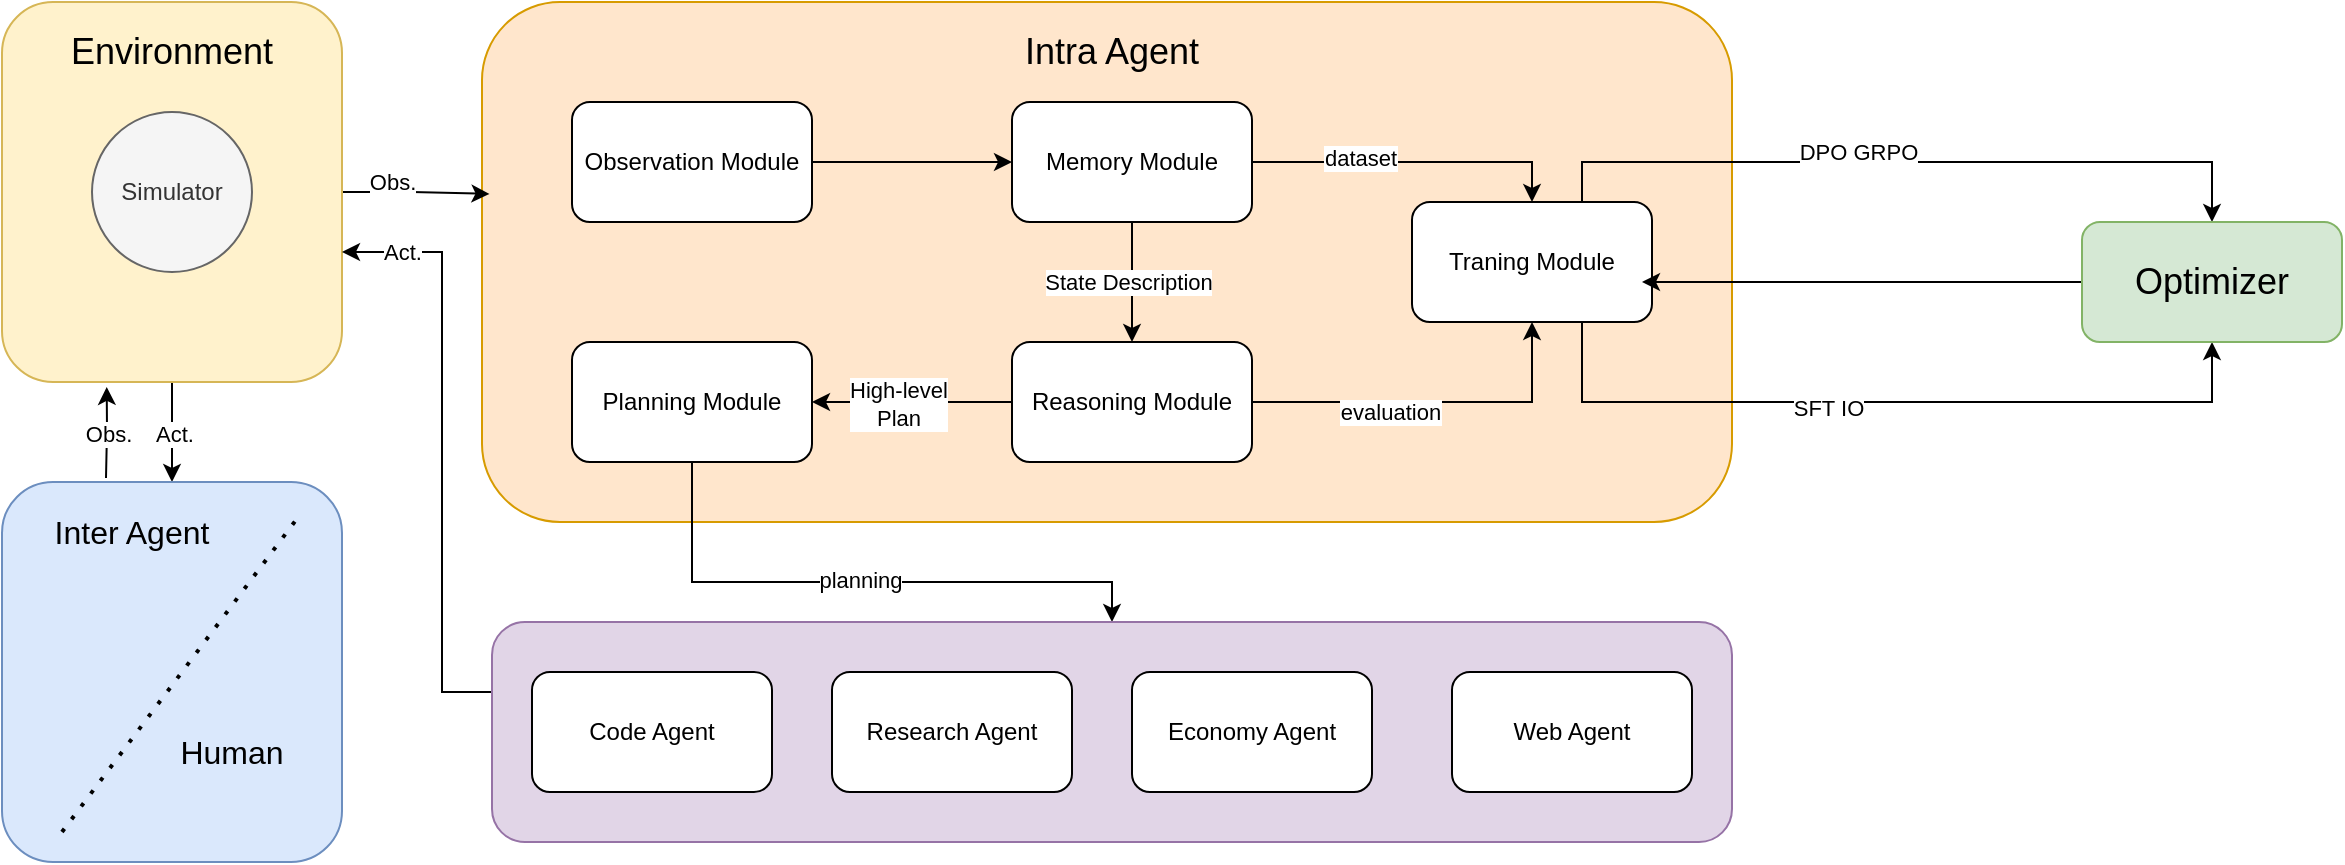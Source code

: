 <mxfile version="26.0.16">
  <diagram name="第 1 页" id="QQvfI3jtLHe-FfIFpL-G">
    <mxGraphModel dx="1451" dy="833" grid="1" gridSize="10" guides="1" tooltips="1" connect="1" arrows="1" fold="1" page="1" pageScale="1" pageWidth="2339" pageHeight="3300" math="0" shadow="0">
      <root>
        <mxCell id="0" />
        <mxCell id="1" parent="0" />
        <mxCell id="AWYmmsPiJHbBPY1lHnfI-40" value="" style="rounded=1;whiteSpace=wrap;html=1;fillColor=#ffe6cc;strokeColor=#d79b00;" vertex="1" parent="1">
          <mxGeometry x="690" y="210" width="625" height="260" as="geometry" />
        </mxCell>
        <mxCell id="AWYmmsPiJHbBPY1lHnfI-60" value="" style="edgeStyle=orthogonalEdgeStyle;rounded=0;orthogonalLoop=1;jettySize=auto;html=1;entryX=0.5;entryY=0;entryDx=0;entryDy=0;" edge="1" parent="1" source="AWYmmsPiJHbBPY1lHnfI-9" target="AWYmmsPiJHbBPY1lHnfI-35">
          <mxGeometry relative="1" as="geometry" />
        </mxCell>
        <mxCell id="AWYmmsPiJHbBPY1lHnfI-61" value="Act." style="edgeLabel;html=1;align=center;verticalAlign=middle;resizable=0;points=[];" vertex="1" connectable="0" parent="AWYmmsPiJHbBPY1lHnfI-60">
          <mxGeometry x="0.036" y="1" relative="1" as="geometry">
            <mxPoint as="offset" />
          </mxGeometry>
        </mxCell>
        <mxCell id="AWYmmsPiJHbBPY1lHnfI-65" value="" style="edgeStyle=orthogonalEdgeStyle;rounded=0;orthogonalLoop=1;jettySize=auto;html=1;entryX=0.006;entryY=0.369;entryDx=0;entryDy=0;entryPerimeter=0;" edge="1" parent="1" source="AWYmmsPiJHbBPY1lHnfI-9" target="AWYmmsPiJHbBPY1lHnfI-40">
          <mxGeometry relative="1" as="geometry" />
        </mxCell>
        <mxCell id="AWYmmsPiJHbBPY1lHnfI-66" value="Obs." style="edgeLabel;html=1;align=center;verticalAlign=middle;resizable=0;points=[];" vertex="1" connectable="0" parent="AWYmmsPiJHbBPY1lHnfI-65">
          <mxGeometry x="-0.342" y="5" relative="1" as="geometry">
            <mxPoint as="offset" />
          </mxGeometry>
        </mxCell>
        <mxCell id="AWYmmsPiJHbBPY1lHnfI-9" value="" style="rounded=1;whiteSpace=wrap;html=1;fillColor=#fff2cc;strokeColor=#d6b656;" vertex="1" parent="1">
          <mxGeometry x="450" y="210" width="170" height="190" as="geometry" />
        </mxCell>
        <mxCell id="AWYmmsPiJHbBPY1lHnfI-11" value="Simulator" style="ellipse;whiteSpace=wrap;html=1;aspect=fixed;fillColor=#f5f5f5;fontColor=#333333;strokeColor=#666666;" vertex="1" parent="1">
          <mxGeometry x="495" y="265" width="80" height="80" as="geometry" />
        </mxCell>
        <mxCell id="AWYmmsPiJHbBPY1lHnfI-12" value="&lt;font style=&quot;font-size: 18px;&quot;&gt;Environment&lt;/font&gt;" style="text;html=1;align=center;verticalAlign=middle;whiteSpace=wrap;rounded=0;" vertex="1" parent="1">
          <mxGeometry x="505" y="220" width="60" height="30" as="geometry" />
        </mxCell>
        <mxCell id="AWYmmsPiJHbBPY1lHnfI-24" value="" style="edgeStyle=orthogonalEdgeStyle;rounded=0;orthogonalLoop=1;jettySize=auto;html=1;" edge="1" parent="1" source="AWYmmsPiJHbBPY1lHnfI-13" target="AWYmmsPiJHbBPY1lHnfI-14">
          <mxGeometry relative="1" as="geometry" />
        </mxCell>
        <mxCell id="AWYmmsPiJHbBPY1lHnfI-13" value="Observation Module" style="rounded=1;whiteSpace=wrap;html=1;" vertex="1" parent="1">
          <mxGeometry x="735" y="260" width="120" height="60" as="geometry" />
        </mxCell>
        <mxCell id="AWYmmsPiJHbBPY1lHnfI-26" value="" style="edgeStyle=orthogonalEdgeStyle;rounded=0;orthogonalLoop=1;jettySize=auto;html=1;entryX=0.5;entryY=0;entryDx=0;entryDy=0;" edge="1" parent="1" source="AWYmmsPiJHbBPY1lHnfI-14" target="AWYmmsPiJHbBPY1lHnfI-15">
          <mxGeometry relative="1" as="geometry">
            <mxPoint x="1215" y="360" as="targetPoint" />
          </mxGeometry>
        </mxCell>
        <mxCell id="AWYmmsPiJHbBPY1lHnfI-33" value="dataset" style="edgeLabel;html=1;align=center;verticalAlign=middle;resizable=0;points=[];" vertex="1" connectable="0" parent="AWYmmsPiJHbBPY1lHnfI-26">
          <mxGeometry x="-0.332" y="2" relative="1" as="geometry">
            <mxPoint as="offset" />
          </mxGeometry>
        </mxCell>
        <mxCell id="AWYmmsPiJHbBPY1lHnfI-41" value="" style="edgeStyle=orthogonalEdgeStyle;rounded=0;orthogonalLoop=1;jettySize=auto;html=1;" edge="1" parent="1" source="AWYmmsPiJHbBPY1lHnfI-14" target="AWYmmsPiJHbBPY1lHnfI-16">
          <mxGeometry relative="1" as="geometry" />
        </mxCell>
        <mxCell id="AWYmmsPiJHbBPY1lHnfI-43" value="State Description" style="edgeLabel;html=1;align=center;verticalAlign=middle;resizable=0;points=[];" vertex="1" connectable="0" parent="AWYmmsPiJHbBPY1lHnfI-41">
          <mxGeometry x="-0.019" y="-2" relative="1" as="geometry">
            <mxPoint as="offset" />
          </mxGeometry>
        </mxCell>
        <mxCell id="AWYmmsPiJHbBPY1lHnfI-14" value="Memory Module" style="rounded=1;whiteSpace=wrap;html=1;" vertex="1" parent="1">
          <mxGeometry x="955" y="260" width="120" height="60" as="geometry" />
        </mxCell>
        <mxCell id="AWYmmsPiJHbBPY1lHnfI-73" value="" style="edgeStyle=orthogonalEdgeStyle;rounded=0;orthogonalLoop=1;jettySize=auto;html=1;entryX=0.5;entryY=0;entryDx=0;entryDy=0;" edge="1" parent="1" source="AWYmmsPiJHbBPY1lHnfI-15" target="AWYmmsPiJHbBPY1lHnfI-87">
          <mxGeometry relative="1" as="geometry">
            <mxPoint x="1360" y="270" as="targetPoint" />
            <Array as="points">
              <mxPoint x="1240" y="290" />
              <mxPoint x="1555" y="290" />
            </Array>
          </mxGeometry>
        </mxCell>
        <mxCell id="AWYmmsPiJHbBPY1lHnfI-74" value="DPO GRPO" style="edgeLabel;html=1;align=center;verticalAlign=middle;resizable=0;points=[];" vertex="1" connectable="0" parent="AWYmmsPiJHbBPY1lHnfI-73">
          <mxGeometry x="0.107" y="-3" relative="1" as="geometry">
            <mxPoint x="-44" y="-8" as="offset" />
          </mxGeometry>
        </mxCell>
        <mxCell id="AWYmmsPiJHbBPY1lHnfI-89" value="" style="edgeStyle=orthogonalEdgeStyle;rounded=0;orthogonalLoop=1;jettySize=auto;html=1;" edge="1" parent="1" source="AWYmmsPiJHbBPY1lHnfI-15">
          <mxGeometry relative="1" as="geometry">
            <mxPoint x="1555" y="380" as="targetPoint" />
            <Array as="points">
              <mxPoint x="1240" y="410" />
              <mxPoint x="1555" y="410" />
            </Array>
          </mxGeometry>
        </mxCell>
        <mxCell id="AWYmmsPiJHbBPY1lHnfI-90" value="SFT IO" style="edgeLabel;html=1;align=center;verticalAlign=middle;resizable=0;points=[];" vertex="1" connectable="0" parent="AWYmmsPiJHbBPY1lHnfI-89">
          <mxGeometry x="-0.157" y="-3" relative="1" as="geometry">
            <mxPoint as="offset" />
          </mxGeometry>
        </mxCell>
        <mxCell id="AWYmmsPiJHbBPY1lHnfI-15" value="Traning Module" style="rounded=1;whiteSpace=wrap;html=1;" vertex="1" parent="1">
          <mxGeometry x="1155" y="310" width="120" height="60" as="geometry" />
        </mxCell>
        <mxCell id="AWYmmsPiJHbBPY1lHnfI-31" value="" style="edgeStyle=orthogonalEdgeStyle;rounded=0;orthogonalLoop=1;jettySize=auto;html=1;" edge="1" parent="1" source="AWYmmsPiJHbBPY1lHnfI-16" target="AWYmmsPiJHbBPY1lHnfI-17">
          <mxGeometry relative="1" as="geometry" />
        </mxCell>
        <mxCell id="AWYmmsPiJHbBPY1lHnfI-32" value="High-level&lt;div&gt;Plan&lt;/div&gt;" style="edgeLabel;html=1;align=center;verticalAlign=middle;resizable=0;points=[];" vertex="1" connectable="0" parent="AWYmmsPiJHbBPY1lHnfI-31">
          <mxGeometry x="0.153" y="1" relative="1" as="geometry">
            <mxPoint as="offset" />
          </mxGeometry>
        </mxCell>
        <mxCell id="AWYmmsPiJHbBPY1lHnfI-53" value="" style="edgeStyle=orthogonalEdgeStyle;rounded=0;orthogonalLoop=1;jettySize=auto;html=1;entryX=0.5;entryY=1;entryDx=0;entryDy=0;" edge="1" parent="1" source="AWYmmsPiJHbBPY1lHnfI-16" target="AWYmmsPiJHbBPY1lHnfI-15">
          <mxGeometry relative="1" as="geometry">
            <mxPoint x="1215" y="410" as="targetPoint" />
          </mxGeometry>
        </mxCell>
        <mxCell id="AWYmmsPiJHbBPY1lHnfI-54" value="evaluation" style="edgeLabel;html=1;align=center;verticalAlign=middle;resizable=0;points=[];" vertex="1" connectable="0" parent="AWYmmsPiJHbBPY1lHnfI-53">
          <mxGeometry x="-0.233" y="-5" relative="1" as="geometry">
            <mxPoint as="offset" />
          </mxGeometry>
        </mxCell>
        <mxCell id="AWYmmsPiJHbBPY1lHnfI-16" value="Reasoning Module" style="rounded=1;whiteSpace=wrap;html=1;" vertex="1" parent="1">
          <mxGeometry x="955" y="380" width="120" height="60" as="geometry" />
        </mxCell>
        <mxCell id="AWYmmsPiJHbBPY1lHnfI-46" value="" style="edgeStyle=orthogonalEdgeStyle;rounded=0;orthogonalLoop=1;jettySize=auto;html=1;entryX=0.5;entryY=0;entryDx=0;entryDy=0;" edge="1" parent="1" source="AWYmmsPiJHbBPY1lHnfI-17" target="AWYmmsPiJHbBPY1lHnfI-18">
          <mxGeometry relative="1" as="geometry">
            <Array as="points">
              <mxPoint x="795" y="500" />
              <mxPoint x="1005.0" y="500" />
            </Array>
          </mxGeometry>
        </mxCell>
        <mxCell id="AWYmmsPiJHbBPY1lHnfI-47" value="planning" style="edgeLabel;html=1;align=center;verticalAlign=middle;resizable=0;points=[];" vertex="1" connectable="0" parent="AWYmmsPiJHbBPY1lHnfI-46">
          <mxGeometry x="-0.011" y="1" relative="1" as="geometry">
            <mxPoint as="offset" />
          </mxGeometry>
        </mxCell>
        <mxCell id="AWYmmsPiJHbBPY1lHnfI-17" value="Planning Module" style="rounded=1;whiteSpace=wrap;html=1;" vertex="1" parent="1">
          <mxGeometry x="735" y="380" width="120" height="60" as="geometry" />
        </mxCell>
        <mxCell id="AWYmmsPiJHbBPY1lHnfI-51" value="" style="edgeStyle=orthogonalEdgeStyle;rounded=0;orthogonalLoop=1;jettySize=auto;html=1;" edge="1" parent="1" source="AWYmmsPiJHbBPY1lHnfI-18">
          <mxGeometry relative="1" as="geometry">
            <mxPoint x="620" y="335" as="targetPoint" />
            <Array as="points">
              <mxPoint x="670" y="555" />
              <mxPoint x="670" y="335" />
            </Array>
          </mxGeometry>
        </mxCell>
        <mxCell id="AWYmmsPiJHbBPY1lHnfI-56" value="Act." style="edgeLabel;html=1;align=center;verticalAlign=middle;resizable=0;points=[];" vertex="1" connectable="0" parent="AWYmmsPiJHbBPY1lHnfI-51">
          <mxGeometry x="0.711" relative="1" as="geometry">
            <mxPoint x="-13" as="offset" />
          </mxGeometry>
        </mxCell>
        <mxCell id="AWYmmsPiJHbBPY1lHnfI-18" value="" style="rounded=1;whiteSpace=wrap;html=1;fillColor=#e1d5e7;strokeColor=#9673a6;" vertex="1" parent="1">
          <mxGeometry x="695" y="520" width="620" height="110" as="geometry" />
        </mxCell>
        <mxCell id="AWYmmsPiJHbBPY1lHnfI-19" value="Code Agent" style="rounded=1;whiteSpace=wrap;html=1;" vertex="1" parent="1">
          <mxGeometry x="715" y="545" width="120" height="60" as="geometry" />
        </mxCell>
        <mxCell id="AWYmmsPiJHbBPY1lHnfI-20" value="Research Agent" style="rounded=1;whiteSpace=wrap;html=1;" vertex="1" parent="1">
          <mxGeometry x="865" y="545" width="120" height="60" as="geometry" />
        </mxCell>
        <mxCell id="AWYmmsPiJHbBPY1lHnfI-21" value="Economy Agent" style="rounded=1;whiteSpace=wrap;html=1;" vertex="1" parent="1">
          <mxGeometry x="1015.0" y="545" width="120" height="60" as="geometry" />
        </mxCell>
        <mxCell id="AWYmmsPiJHbBPY1lHnfI-23" value="Web Agent" style="rounded=1;whiteSpace=wrap;html=1;" vertex="1" parent="1">
          <mxGeometry x="1175" y="545" width="120" height="60" as="geometry" />
        </mxCell>
        <mxCell id="AWYmmsPiJHbBPY1lHnfI-57" value="" style="edgeStyle=orthogonalEdgeStyle;rounded=0;orthogonalLoop=1;jettySize=auto;html=1;entryX=0.308;entryY=1.013;entryDx=0;entryDy=0;entryPerimeter=0;" edge="1" parent="1" target="AWYmmsPiJHbBPY1lHnfI-9">
          <mxGeometry relative="1" as="geometry">
            <mxPoint x="502" y="448" as="sourcePoint" />
          </mxGeometry>
        </mxCell>
        <mxCell id="AWYmmsPiJHbBPY1lHnfI-59" value="Obs." style="edgeLabel;html=1;align=center;verticalAlign=middle;resizable=0;points=[];" vertex="1" connectable="0" parent="AWYmmsPiJHbBPY1lHnfI-57">
          <mxGeometry x="-0.022" relative="1" as="geometry">
            <mxPoint as="offset" />
          </mxGeometry>
        </mxCell>
        <mxCell id="AWYmmsPiJHbBPY1lHnfI-35" value="" style="rounded=1;whiteSpace=wrap;html=1;fillColor=#dae8fc;strokeColor=#6c8ebf;" vertex="1" parent="1">
          <mxGeometry x="450" y="450" width="170" height="190" as="geometry" />
        </mxCell>
        <mxCell id="AWYmmsPiJHbBPY1lHnfI-37" value="" style="endArrow=none;dashed=1;html=1;dashPattern=1 3;strokeWidth=2;rounded=0;" edge="1" parent="1">
          <mxGeometry width="50" height="50" relative="1" as="geometry">
            <mxPoint x="480" y="625" as="sourcePoint" />
            <mxPoint x="600" y="465" as="targetPoint" />
          </mxGeometry>
        </mxCell>
        <mxCell id="AWYmmsPiJHbBPY1lHnfI-38" value="&lt;font style=&quot;font-size: 16px;&quot;&gt;Inter Agent&lt;/font&gt;" style="text;html=1;align=center;verticalAlign=middle;whiteSpace=wrap;rounded=0;" vertex="1" parent="1">
          <mxGeometry x="470" y="460" width="90" height="30" as="geometry" />
        </mxCell>
        <mxCell id="AWYmmsPiJHbBPY1lHnfI-39" value="&lt;font style=&quot;font-size: 16px;&quot;&gt;Human&lt;/font&gt;" style="text;html=1;align=center;verticalAlign=middle;whiteSpace=wrap;rounded=0;" vertex="1" parent="1">
          <mxGeometry x="520" y="570" width="90" height="30" as="geometry" />
        </mxCell>
        <mxCell id="AWYmmsPiJHbBPY1lHnfI-64" value="&lt;font style=&quot;font-size: 18px;&quot;&gt;Intra Agent&lt;/font&gt;" style="text;html=1;align=center;verticalAlign=middle;whiteSpace=wrap;rounded=0;" vertex="1" parent="1">
          <mxGeometry x="950" y="220" width="110" height="30" as="geometry" />
        </mxCell>
        <mxCell id="AWYmmsPiJHbBPY1lHnfI-94" value="" style="edgeStyle=orthogonalEdgeStyle;rounded=0;orthogonalLoop=1;jettySize=auto;html=1;" edge="1" parent="1" source="AWYmmsPiJHbBPY1lHnfI-87">
          <mxGeometry relative="1" as="geometry">
            <mxPoint x="1270" y="350" as="targetPoint" />
          </mxGeometry>
        </mxCell>
        <mxCell id="AWYmmsPiJHbBPY1lHnfI-87" value="&lt;font style=&quot;font-size: 18px;&quot;&gt;Optimizer&lt;/font&gt;" style="rounded=1;whiteSpace=wrap;html=1;fillColor=#d5e8d4;strokeColor=#82b366;" vertex="1" parent="1">
          <mxGeometry x="1490" y="320" width="130" height="60" as="geometry" />
        </mxCell>
      </root>
    </mxGraphModel>
  </diagram>
</mxfile>
